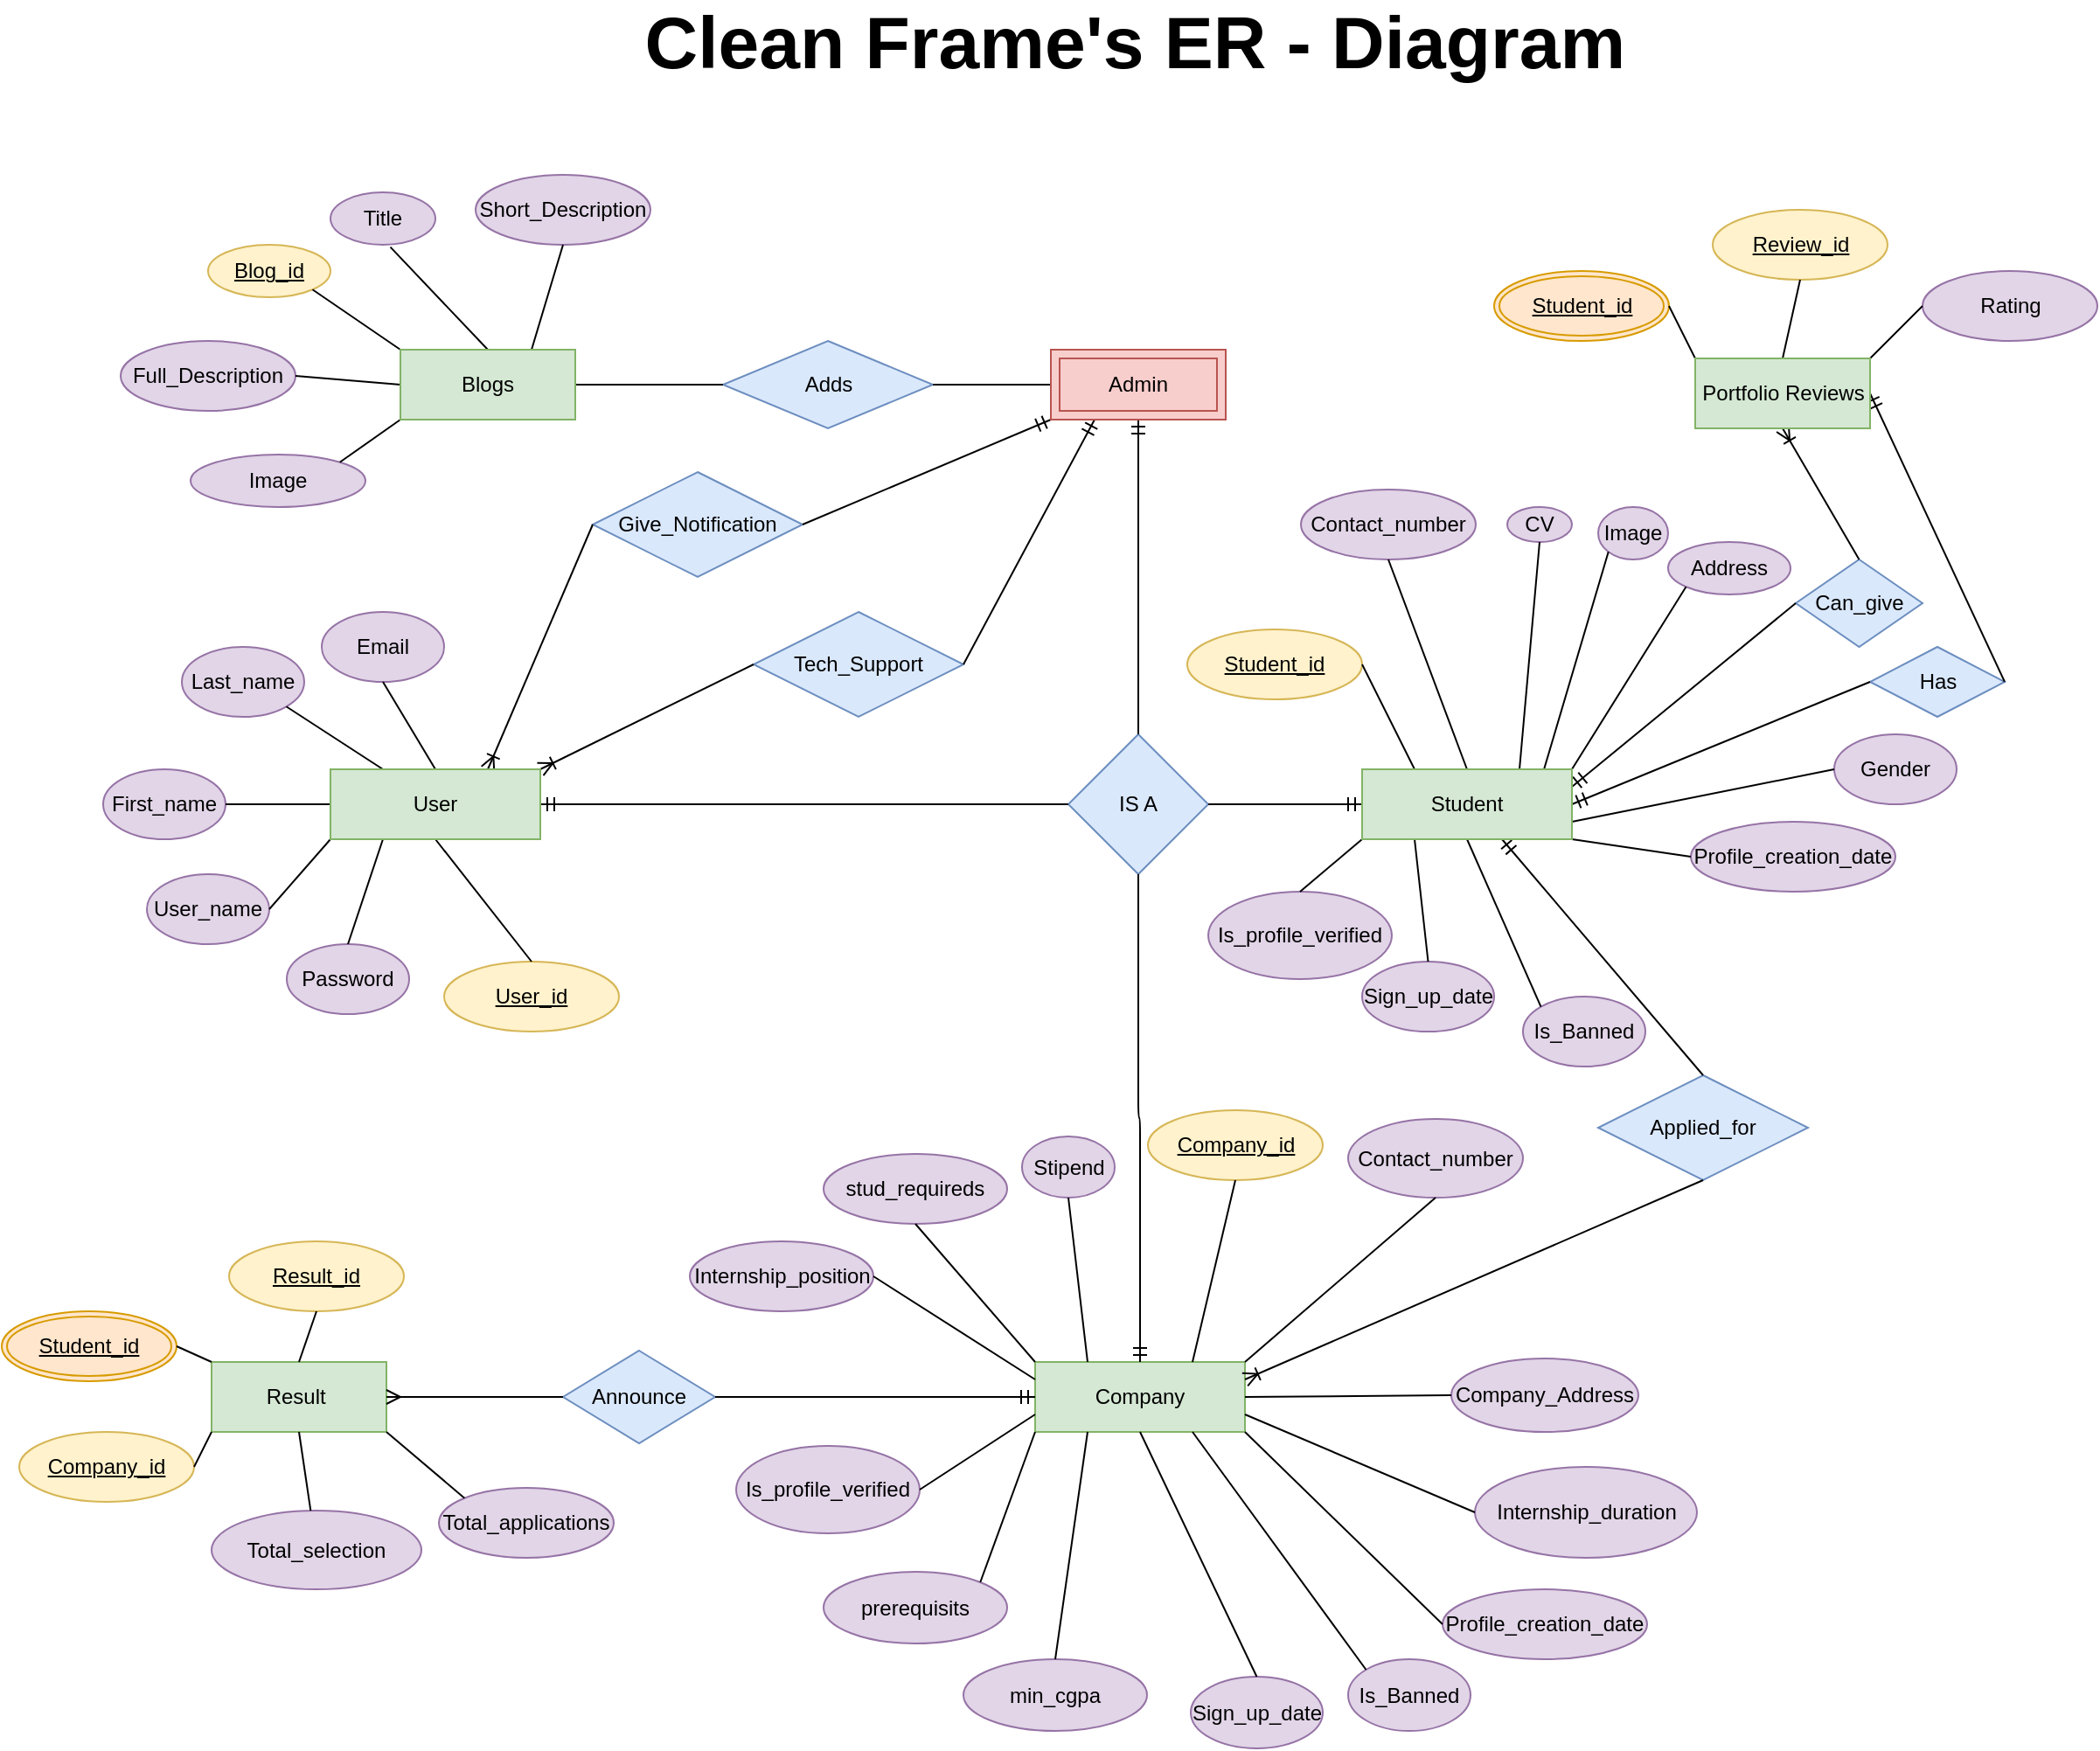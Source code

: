 <mxfile version="14.1.8" type="device"><diagram id="R2lEEEUBdFMjLlhIrx00" name="Page-1"><mxGraphModel dx="2554" dy="2108" grid="1" gridSize="10" guides="1" tooltips="1" connect="1" arrows="1" fold="1" page="1" pageScale="1" pageWidth="850" pageHeight="1100" math="0" shadow="0" extFonts="Permanent Marker^https://fonts.googleapis.com/css?family=Permanent+Marker"><root><mxCell id="0"/><mxCell id="1" parent="0"/><mxCell id="OG8lTHetp1HO0W27Ak0F-1" value="User" style="rounded=0;whiteSpace=wrap;html=1;" parent="1" vertex="1"><mxGeometry x="-90" y="200" width="120" height="40" as="geometry"/></mxCell><mxCell id="OG8lTHetp1HO0W27Ak0F-2" value="Student" style="rounded=0;whiteSpace=wrap;html=1;" parent="1" vertex="1"><mxGeometry x="500" y="200" width="120" height="40" as="geometry"/></mxCell><mxCell id="OG8lTHetp1HO0W27Ak0F-7" value="First_name" style="ellipse;whiteSpace=wrap;html=1;fillColor=#e1d5e7;strokeColor=#9673a6;" parent="1" vertex="1"><mxGeometry x="-220" y="200" width="70" height="40" as="geometry"/></mxCell><mxCell id="OG8lTHetp1HO0W27Ak0F-8" value="Last_name" style="ellipse;whiteSpace=wrap;html=1;fillColor=#e1d5e7;strokeColor=#9673a6;" parent="1" vertex="1"><mxGeometry x="-175" y="130" width="70" height="40" as="geometry"/></mxCell><mxCell id="OG8lTHetp1HO0W27Ak0F-9" value="User_name" style="ellipse;whiteSpace=wrap;html=1;fillColor=#e1d5e7;strokeColor=#9673a6;" parent="1" vertex="1"><mxGeometry x="-195" y="260" width="70" height="40" as="geometry"/></mxCell><mxCell id="OG8lTHetp1HO0W27Ak0F-10" value="Password" style="ellipse;whiteSpace=wrap;html=1;fillColor=#e1d5e7;strokeColor=#9673a6;" parent="1" vertex="1"><mxGeometry x="-115" y="300" width="70" height="40" as="geometry"/></mxCell><mxCell id="OG8lTHetp1HO0W27Ak0F-11" value="Email" style="ellipse;whiteSpace=wrap;html=1;fillColor=#e1d5e7;strokeColor=#9673a6;" parent="1" vertex="1"><mxGeometry x="-95" y="110" width="70" height="40" as="geometry"/></mxCell><mxCell id="OG8lTHetp1HO0W27Ak0F-12" value="IS A" style="rhombus;whiteSpace=wrap;html=1;fillColor=#dae8fc;strokeColor=#6c8ebf;" parent="1" vertex="1"><mxGeometry x="332" y="180" width="80" height="80" as="geometry"/></mxCell><mxCell id="OG8lTHetp1HO0W27Ak0F-14" value="" style="edgeStyle=entityRelationEdgeStyle;fontSize=12;html=1;endArrow=ERmandOne;entryX=1;entryY=0.5;entryDx=0;entryDy=0;exitX=0;exitY=0.5;exitDx=0;exitDy=0;" parent="1" source="OG8lTHetp1HO0W27Ak0F-12" target="OG8lTHetp1HO0W27Ak0F-1" edge="1"><mxGeometry width="100" height="100" relative="1" as="geometry"><mxPoint x="362" y="370" as="sourcePoint"/><mxPoint x="522" y="270" as="targetPoint"/></mxGeometry></mxCell><mxCell id="OG8lTHetp1HO0W27Ak0F-15" value="" style="edgeStyle=entityRelationEdgeStyle;fontSize=12;html=1;endArrow=ERmandOne;exitX=1;exitY=0.5;exitDx=0;exitDy=0;entryX=0;entryY=0.5;entryDx=0;entryDy=0;" parent="1" source="OG8lTHetp1HO0W27Ak0F-12" target="OG8lTHetp1HO0W27Ak0F-2" edge="1"><mxGeometry width="100" height="100" relative="1" as="geometry"><mxPoint x="445" y="220" as="sourcePoint"/><mxPoint x="555" y="270" as="targetPoint"/></mxGeometry></mxCell><mxCell id="OG8lTHetp1HO0W27Ak0F-16" value="Contact_number" style="ellipse;whiteSpace=wrap;html=1;fillColor=#e1d5e7;strokeColor=#9673a6;" parent="1" vertex="1"><mxGeometry x="465" y="40" width="100" height="40" as="geometry"/></mxCell><mxCell id="OG8lTHetp1HO0W27Ak0F-17" value="CV" style="ellipse;whiteSpace=wrap;html=1;fillColor=#e1d5e7;strokeColor=#9673a6;" parent="1" vertex="1"><mxGeometry x="583" y="50" width="37" height="20" as="geometry"/></mxCell><mxCell id="OG8lTHetp1HO0W27Ak0F-18" value="Image" style="ellipse;whiteSpace=wrap;html=1;fillColor=#e1d5e7;strokeColor=#9673a6;" parent="1" vertex="1"><mxGeometry x="635" y="50" width="40" height="30" as="geometry"/></mxCell><mxCell id="OG8lTHetp1HO0W27Ak0F-19" value="Address" style="ellipse;whiteSpace=wrap;html=1;fillColor=#e1d5e7;strokeColor=#9673a6;" parent="1" vertex="1"><mxGeometry x="675" y="70" width="70" height="30" as="geometry"/></mxCell><mxCell id="OG8lTHetp1HO0W27Ak0F-20" value="Gender" style="ellipse;whiteSpace=wrap;html=1;fillColor=#e1d5e7;strokeColor=#9673a6;" parent="1" vertex="1"><mxGeometry x="770" y="180" width="70" height="40" as="geometry"/></mxCell><mxCell id="OG8lTHetp1HO0W27Ak0F-21" value="Profile_creation_date" style="ellipse;whiteSpace=wrap;html=1;fillColor=#e1d5e7;strokeColor=#9673a6;" parent="1" vertex="1"><mxGeometry x="688" y="230" width="117" height="40" as="geometry"/></mxCell><mxCell id="OG8lTHetp1HO0W27Ak0F-22" value="Is_Banned" style="ellipse;whiteSpace=wrap;html=1;fillColor=#e1d5e7;strokeColor=#9673a6;" parent="1" vertex="1"><mxGeometry x="592" y="330" width="70" height="40" as="geometry"/></mxCell><mxCell id="OG8lTHetp1HO0W27Ak0F-23" value="Sign_up_date" style="ellipse;whiteSpace=wrap;html=1;fillColor=#e1d5e7;strokeColor=#9673a6;" parent="1" vertex="1"><mxGeometry x="500" y="310" width="75.5" height="40" as="geometry"/></mxCell><mxCell id="OG8lTHetp1HO0W27Ak0F-24" value="Is_profile_verified" style="ellipse;whiteSpace=wrap;html=1;fillColor=#e1d5e7;strokeColor=#9673a6;" parent="1" vertex="1"><mxGeometry x="412" y="270" width="105" height="50" as="geometry"/></mxCell><mxCell id="OG8lTHetp1HO0W27Ak0F-25" value="Company" style="rounded=0;whiteSpace=wrap;html=1;fillColor=#d5e8d4;strokeColor=#82b366;" parent="1" vertex="1"><mxGeometry x="313" y="539" width="120" height="40" as="geometry"/></mxCell><mxCell id="OG8lTHetp1HO0W27Ak0F-29" value="Contact_number" style="ellipse;whiteSpace=wrap;html=1;fillColor=#e1d5e7;strokeColor=#9673a6;" parent="1" vertex="1"><mxGeometry x="492" y="400" width="100" height="45" as="geometry"/></mxCell><mxCell id="OG8lTHetp1HO0W27Ak0F-31" value="Stipend" style="ellipse;whiteSpace=wrap;html=1;fillColor=#e1d5e7;strokeColor=#9673a6;" parent="1" vertex="1"><mxGeometry x="305.5" y="410" width="53" height="35" as="geometry"/></mxCell><mxCell id="OG8lTHetp1HO0W27Ak0F-32" value="Company_Address" style="ellipse;whiteSpace=wrap;html=1;fillColor=#e1d5e7;strokeColor=#9673a6;" parent="1" vertex="1"><mxGeometry x="551" y="537" width="107" height="42" as="geometry"/></mxCell><mxCell id="OG8lTHetp1HO0W27Ak0F-33" value="Internship_duration" style="ellipse;whiteSpace=wrap;html=1;fillColor=#e1d5e7;strokeColor=#9673a6;" parent="1" vertex="1"><mxGeometry x="564.5" y="599" width="127" height="52" as="geometry"/></mxCell><mxCell id="OG8lTHetp1HO0W27Ak0F-34" value="Profile_creation_date" style="ellipse;whiteSpace=wrap;html=1;fillColor=#e1d5e7;strokeColor=#9673a6;" parent="1" vertex="1"><mxGeometry x="546" y="669" width="117" height="40" as="geometry"/></mxCell><mxCell id="OG8lTHetp1HO0W27Ak0F-35" value="Is_Banned" style="ellipse;whiteSpace=wrap;html=1;fillColor=#e1d5e7;strokeColor=#9673a6;" parent="1" vertex="1"><mxGeometry x="492" y="709" width="70" height="41" as="geometry"/></mxCell><mxCell id="OG8lTHetp1HO0W27Ak0F-36" value="Sign_up_date" style="ellipse;whiteSpace=wrap;html=1;fillColor=#e1d5e7;strokeColor=#9673a6;" parent="1" vertex="1"><mxGeometry x="402" y="719" width="75.5" height="41" as="geometry"/></mxCell><mxCell id="OG8lTHetp1HO0W27Ak0F-37" value="Is_profile_verified" style="ellipse;whiteSpace=wrap;html=1;fillColor=#e1d5e7;strokeColor=#9673a6;" parent="1" vertex="1"><mxGeometry x="142" y="587" width="105" height="50" as="geometry"/></mxCell><mxCell id="OG8lTHetp1HO0W27Ak0F-38" value="" style="fontSize=12;html=1;endArrow=ERmandOne;exitX=0.5;exitY=1;exitDx=0;exitDy=0;entryX=0.5;entryY=0;entryDx=0;entryDy=0;edgeStyle=orthogonalEdgeStyle;" parent="1" source="OG8lTHetp1HO0W27Ak0F-12" target="OG8lTHetp1HO0W27Ak0F-25" edge="1"><mxGeometry width="100" height="100" relative="1" as="geometry"><mxPoint x="182" y="508" as="sourcePoint"/><mxPoint x="282" y="408" as="targetPoint"/></mxGeometry></mxCell><mxCell id="OG8lTHetp1HO0W27Ak0F-39" value="Internship_position" style="ellipse;whiteSpace=wrap;html=1;fillColor=#e1d5e7;strokeColor=#9673a6;" parent="1" vertex="1"><mxGeometry x="115.5" y="470" width="105" height="40" as="geometry"/></mxCell><mxCell id="OG8lTHetp1HO0W27Ak0F-40" value="min_cgpa" style="ellipse;whiteSpace=wrap;html=1;fillColor=#e1d5e7;strokeColor=#9673a6;" parent="1" vertex="1"><mxGeometry x="272" y="709" width="105" height="41" as="geometry"/></mxCell><mxCell id="OG8lTHetp1HO0W27Ak0F-41" value="stud_requireds" style="ellipse;whiteSpace=wrap;html=1;fillColor=#e1d5e7;strokeColor=#9673a6;" parent="1" vertex="1"><mxGeometry x="192" y="420" width="105" height="40" as="geometry"/></mxCell><mxCell id="OG8lTHetp1HO0W27Ak0F-42" value="prerequisits" style="ellipse;whiteSpace=wrap;html=1;fillColor=#e1d5e7;strokeColor=#9673a6;" parent="1" vertex="1"><mxGeometry x="192" y="659" width="105" height="41" as="geometry"/></mxCell><mxCell id="OG8lTHetp1HO0W27Ak0F-43" value="User_id" style="ellipse;whiteSpace=wrap;html=1;align=center;fontStyle=4;fillColor=#fff2cc;strokeColor=#d6b656;" parent="1" vertex="1"><mxGeometry x="-25" y="310" width="100" height="40" as="geometry"/></mxCell><mxCell id="OG8lTHetp1HO0W27Ak0F-44" value="Student_id" style="ellipse;whiteSpace=wrap;html=1;align=center;fontStyle=4;fillColor=#fff2cc;strokeColor=#d6b656;" parent="1" vertex="1"><mxGeometry x="400" y="120" width="100" height="40" as="geometry"/></mxCell><mxCell id="OG8lTHetp1HO0W27Ak0F-45" value="Company_id" style="ellipse;whiteSpace=wrap;html=1;align=center;fontStyle=4;fillColor=#fff2cc;strokeColor=#d6b656;" parent="1" vertex="1"><mxGeometry x="377.5" y="395" width="100" height="40" as="geometry"/></mxCell><mxCell id="oGJQmKfEqvaIlULkNAYD-1" value="" style="endArrow=none;html=1;exitX=0.5;exitY=1;exitDx=0;exitDy=0;entryX=0.5;entryY=0;entryDx=0;entryDy=0;" parent="1" source="OG8lTHetp1HO0W27Ak0F-11" target="OG8lTHetp1HO0W27Ak0F-1" edge="1"><mxGeometry width="50" height="50" relative="1" as="geometry"><mxPoint x="-165" y="480" as="sourcePoint"/><mxPoint x="-115" y="430" as="targetPoint"/></mxGeometry></mxCell><mxCell id="oGJQmKfEqvaIlULkNAYD-2" value="" style="endArrow=none;html=1;exitX=1;exitY=1;exitDx=0;exitDy=0;entryX=0.25;entryY=0;entryDx=0;entryDy=0;" parent="1" source="OG8lTHetp1HO0W27Ak0F-8" target="OG8lTHetp1HO0W27Ak0F-1" edge="1"><mxGeometry width="50" height="50" relative="1" as="geometry"><mxPoint x="-50" y="160" as="sourcePoint"/><mxPoint x="-5" y="210" as="targetPoint"/></mxGeometry></mxCell><mxCell id="oGJQmKfEqvaIlULkNAYD-3" value="" style="endArrow=none;html=1;entryX=0;entryY=0.5;entryDx=0;entryDy=0;" parent="1" source="OG8lTHetp1HO0W27Ak0F-7" target="OG8lTHetp1HO0W27Ak0F-1" edge="1"><mxGeometry width="50" height="50" relative="1" as="geometry"><mxPoint x="-145" y="215" as="sourcePoint"/><mxPoint x="5" y="220" as="targetPoint"/></mxGeometry></mxCell><mxCell id="oGJQmKfEqvaIlULkNAYD-4" value="" style="endArrow=none;html=1;exitX=1;exitY=0.5;exitDx=0;exitDy=0;entryX=0;entryY=1;entryDx=0;entryDy=0;" parent="1" source="OG8lTHetp1HO0W27Ak0F-9" target="OG8lTHetp1HO0W27Ak0F-1" edge="1"><mxGeometry width="50" height="50" relative="1" as="geometry"><mxPoint x="-30" y="180" as="sourcePoint"/><mxPoint x="15" y="230" as="targetPoint"/></mxGeometry></mxCell><mxCell id="oGJQmKfEqvaIlULkNAYD-5" value="" style="endArrow=none;html=1;exitX=0.5;exitY=0;exitDx=0;exitDy=0;entryX=0.25;entryY=1;entryDx=0;entryDy=0;" parent="1" source="OG8lTHetp1HO0W27Ak0F-10" target="OG8lTHetp1HO0W27Ak0F-1" edge="1"><mxGeometry width="50" height="50" relative="1" as="geometry"><mxPoint x="-20" y="190" as="sourcePoint"/><mxPoint x="25" y="240" as="targetPoint"/></mxGeometry></mxCell><mxCell id="oGJQmKfEqvaIlULkNAYD-6" value="" style="endArrow=none;html=1;exitX=0.5;exitY=1;exitDx=0;exitDy=0;entryX=0.5;entryY=0;entryDx=0;entryDy=0;" parent="1" source="OG8lTHetp1HO0W27Ak0F-1" target="OG8lTHetp1HO0W27Ak0F-43" edge="1"><mxGeometry width="50" height="50" relative="1" as="geometry"><mxPoint x="-10" y="200" as="sourcePoint"/><mxPoint x="35" y="250" as="targetPoint"/></mxGeometry></mxCell><mxCell id="oGJQmKfEqvaIlULkNAYD-7" value="" style="endArrow=none;html=1;exitX=1;exitY=0.5;exitDx=0;exitDy=0;entryX=0.25;entryY=0;entryDx=0;entryDy=0;" parent="1" source="OG8lTHetp1HO0W27Ak0F-44" target="OG8lTHetp1HO0W27Ak0F-2" edge="1"><mxGeometry width="50" height="50" relative="1" as="geometry"><mxPoint x="270" y="210" as="sourcePoint"/><mxPoint x="315" y="260" as="targetPoint"/></mxGeometry></mxCell><mxCell id="oGJQmKfEqvaIlULkNAYD-8" value="" style="endArrow=none;html=1;exitX=0.5;exitY=1;exitDx=0;exitDy=0;entryX=0.5;entryY=0;entryDx=0;entryDy=0;" parent="1" source="OG8lTHetp1HO0W27Ak0F-16" target="OG8lTHetp1HO0W27Ak0F-2" edge="1"><mxGeometry width="50" height="50" relative="1" as="geometry"><mxPoint x="280" y="220" as="sourcePoint"/><mxPoint x="325" y="270" as="targetPoint"/></mxGeometry></mxCell><mxCell id="oGJQmKfEqvaIlULkNAYD-9" value="" style="endArrow=none;html=1;exitX=0.5;exitY=1;exitDx=0;exitDy=0;entryX=0.75;entryY=0;entryDx=0;entryDy=0;" parent="1" source="OG8lTHetp1HO0W27Ak0F-17" target="OG8lTHetp1HO0W27Ak0F-2" edge="1"><mxGeometry width="50" height="50" relative="1" as="geometry"><mxPoint x="290" y="230" as="sourcePoint"/><mxPoint x="335" y="280" as="targetPoint"/></mxGeometry></mxCell><mxCell id="oGJQmKfEqvaIlULkNAYD-10" value="" style="endArrow=none;html=1;exitX=0;exitY=1;exitDx=0;exitDy=0;entryX=0.867;entryY=0;entryDx=0;entryDy=0;entryPerimeter=0;" parent="1" source="OG8lTHetp1HO0W27Ak0F-18" target="OG8lTHetp1HO0W27Ak0F-2" edge="1"><mxGeometry width="50" height="50" relative="1" as="geometry"><mxPoint x="300" y="240" as="sourcePoint"/><mxPoint x="345" y="290" as="targetPoint"/></mxGeometry></mxCell><mxCell id="oGJQmKfEqvaIlULkNAYD-11" value="" style="endArrow=none;html=1;exitX=0;exitY=1;exitDx=0;exitDy=0;entryX=1;entryY=0;entryDx=0;entryDy=0;" parent="1" source="OG8lTHetp1HO0W27Ak0F-19" target="OG8lTHetp1HO0W27Ak0F-2" edge="1"><mxGeometry width="50" height="50" relative="1" as="geometry"><mxPoint x="310" y="250" as="sourcePoint"/><mxPoint x="355" y="300" as="targetPoint"/></mxGeometry></mxCell><mxCell id="oGJQmKfEqvaIlULkNAYD-12" value="" style="endArrow=none;html=1;exitX=0;exitY=0.5;exitDx=0;exitDy=0;" parent="1" source="OG8lTHetp1HO0W27Ak0F-20" edge="1"><mxGeometry width="50" height="50" relative="1" as="geometry"><mxPoint x="320" y="260" as="sourcePoint"/><mxPoint x="620" y="230" as="targetPoint"/></mxGeometry></mxCell><mxCell id="oGJQmKfEqvaIlULkNAYD-13" value="" style="endArrow=none;html=1;exitX=0;exitY=0.5;exitDx=0;exitDy=0;entryX=1;entryY=1;entryDx=0;entryDy=0;" parent="1" source="OG8lTHetp1HO0W27Ak0F-21" target="OG8lTHetp1HO0W27Ak0F-2" edge="1"><mxGeometry width="50" height="50" relative="1" as="geometry"><mxPoint x="330" y="270" as="sourcePoint"/><mxPoint x="375" y="320" as="targetPoint"/></mxGeometry></mxCell><mxCell id="oGJQmKfEqvaIlULkNAYD-14" value="" style="endArrow=none;html=1;exitX=0;exitY=1;exitDx=0;exitDy=0;entryX=0.5;entryY=0;entryDx=0;entryDy=0;" parent="1" source="OG8lTHetp1HO0W27Ak0F-2" target="OG8lTHetp1HO0W27Ak0F-24" edge="1"><mxGeometry width="50" height="50" relative="1" as="geometry"><mxPoint x="340" y="280" as="sourcePoint"/><mxPoint x="495" y="260" as="targetPoint"/></mxGeometry></mxCell><mxCell id="oGJQmKfEqvaIlULkNAYD-15" value="" style="endArrow=none;html=1;exitX=0.25;exitY=1;exitDx=0;exitDy=0;entryX=0.5;entryY=0;entryDx=0;entryDy=0;" parent="1" source="OG8lTHetp1HO0W27Ak0F-2" target="OG8lTHetp1HO0W27Ak0F-23" edge="1"><mxGeometry width="50" height="50" relative="1" as="geometry"><mxPoint x="350" y="290" as="sourcePoint"/><mxPoint x="395" y="340" as="targetPoint"/></mxGeometry></mxCell><mxCell id="oGJQmKfEqvaIlULkNAYD-16" value="" style="endArrow=none;html=1;exitX=0.5;exitY=1;exitDx=0;exitDy=0;entryX=0;entryY=0;entryDx=0;entryDy=0;" parent="1" source="OG8lTHetp1HO0W27Ak0F-2" target="OG8lTHetp1HO0W27Ak0F-22" edge="1"><mxGeometry width="50" height="50" relative="1" as="geometry"><mxPoint x="360" y="300" as="sourcePoint"/><mxPoint x="405" y="350" as="targetPoint"/></mxGeometry></mxCell><mxCell id="oGJQmKfEqvaIlULkNAYD-17" value="" style="endArrow=none;html=1;entryX=0.5;entryY=1;entryDx=0;entryDy=0;exitX=0.75;exitY=0;exitDx=0;exitDy=0;" parent="1" source="OG8lTHetp1HO0W27Ak0F-25" target="OG8lTHetp1HO0W27Ak0F-45" edge="1"><mxGeometry width="50" height="50" relative="1" as="geometry"><mxPoint x="462" y="549" as="sourcePoint"/><mxPoint x="492" y="519" as="targetPoint"/></mxGeometry></mxCell><mxCell id="oGJQmKfEqvaIlULkNAYD-18" value="" style="endArrow=none;html=1;entryX=0.5;entryY=1;entryDx=0;entryDy=0;exitX=1;exitY=0;exitDx=0;exitDy=0;" parent="1" source="OG8lTHetp1HO0W27Ak0F-25" target="OG8lTHetp1HO0W27Ak0F-29" edge="1"><mxGeometry width="50" height="50" relative="1" as="geometry"><mxPoint x="472" y="559" as="sourcePoint"/><mxPoint x="502" y="529" as="targetPoint"/></mxGeometry></mxCell><mxCell id="oGJQmKfEqvaIlULkNAYD-19" value="" style="endArrow=none;html=1;entryX=0.5;entryY=1;entryDx=0;entryDy=0;exitX=0.25;exitY=0;exitDx=0;exitDy=0;" parent="1" source="OG8lTHetp1HO0W27Ak0F-25" target="OG8lTHetp1HO0W27Ak0F-31" edge="1"><mxGeometry width="50" height="50" relative="1" as="geometry"><mxPoint x="482" y="569" as="sourcePoint"/><mxPoint x="512" y="539" as="targetPoint"/></mxGeometry></mxCell><mxCell id="oGJQmKfEqvaIlULkNAYD-20" value="" style="endArrow=none;html=1;entryX=0;entryY=0.5;entryDx=0;entryDy=0;exitX=1;exitY=0.5;exitDx=0;exitDy=0;" parent="1" source="OG8lTHetp1HO0W27Ak0F-25" target="OG8lTHetp1HO0W27Ak0F-32" edge="1"><mxGeometry width="50" height="50" relative="1" as="geometry"><mxPoint x="492" y="579" as="sourcePoint"/><mxPoint x="522" y="549" as="targetPoint"/></mxGeometry></mxCell><mxCell id="oGJQmKfEqvaIlULkNAYD-21" value="" style="endArrow=none;html=1;entryX=0;entryY=0.5;entryDx=0;entryDy=0;exitX=1;exitY=0.75;exitDx=0;exitDy=0;" parent="1" source="OG8lTHetp1HO0W27Ak0F-25" target="OG8lTHetp1HO0W27Ak0F-33" edge="1"><mxGeometry width="50" height="50" relative="1" as="geometry"><mxPoint x="502" y="589" as="sourcePoint"/><mxPoint x="532" y="559" as="targetPoint"/></mxGeometry></mxCell><mxCell id="oGJQmKfEqvaIlULkNAYD-22" value="" style="endArrow=none;html=1;exitX=1;exitY=1;exitDx=0;exitDy=0;entryX=0;entryY=0.5;entryDx=0;entryDy=0;" parent="1" source="OG8lTHetp1HO0W27Ak0F-25" target="OG8lTHetp1HO0W27Ak0F-34" edge="1"><mxGeometry width="50" height="50" relative="1" as="geometry"><mxPoint x="512" y="599" as="sourcePoint"/><mxPoint x="542" y="569" as="targetPoint"/></mxGeometry></mxCell><mxCell id="oGJQmKfEqvaIlULkNAYD-23" value="" style="endArrow=none;html=1;exitX=0.75;exitY=1;exitDx=0;exitDy=0;entryX=0;entryY=0;entryDx=0;entryDy=0;" parent="1" source="OG8lTHetp1HO0W27Ak0F-25" target="OG8lTHetp1HO0W27Ak0F-35" edge="1"><mxGeometry width="50" height="50" relative="1" as="geometry"><mxPoint x="522" y="609" as="sourcePoint"/><mxPoint x="552" y="579" as="targetPoint"/></mxGeometry></mxCell><mxCell id="oGJQmKfEqvaIlULkNAYD-24" value="" style="endArrow=none;html=1;exitX=0.5;exitY=1;exitDx=0;exitDy=0;entryX=0.5;entryY=0;entryDx=0;entryDy=0;" parent="1" source="OG8lTHetp1HO0W27Ak0F-25" target="OG8lTHetp1HO0W27Ak0F-36" edge="1"><mxGeometry width="50" height="50" relative="1" as="geometry"><mxPoint x="532" y="619" as="sourcePoint"/><mxPoint x="562" y="589" as="targetPoint"/></mxGeometry></mxCell><mxCell id="oGJQmKfEqvaIlULkNAYD-25" value="" style="endArrow=none;html=1;entryX=0.25;entryY=1;entryDx=0;entryDy=0;exitX=0.5;exitY=0;exitDx=0;exitDy=0;" parent="1" source="OG8lTHetp1HO0W27Ak0F-40" target="OG8lTHetp1HO0W27Ak0F-25" edge="1"><mxGeometry width="50" height="50" relative="1" as="geometry"><mxPoint x="542" y="629" as="sourcePoint"/><mxPoint x="572" y="599" as="targetPoint"/></mxGeometry></mxCell><mxCell id="oGJQmKfEqvaIlULkNAYD-26" value="" style="endArrow=none;html=1;entryX=0;entryY=1;entryDx=0;entryDy=0;exitX=1;exitY=0;exitDx=0;exitDy=0;" parent="1" source="OG8lTHetp1HO0W27Ak0F-42" target="OG8lTHetp1HO0W27Ak0F-25" edge="1"><mxGeometry width="50" height="50" relative="1" as="geometry"><mxPoint x="552" y="639" as="sourcePoint"/><mxPoint x="582" y="609" as="targetPoint"/></mxGeometry></mxCell><mxCell id="oGJQmKfEqvaIlULkNAYD-27" value="" style="endArrow=none;html=1;exitX=0;exitY=0.75;exitDx=0;exitDy=0;entryX=1;entryY=0.5;entryDx=0;entryDy=0;" parent="1" source="OG8lTHetp1HO0W27Ak0F-25" target="OG8lTHetp1HO0W27Ak0F-37" edge="1"><mxGeometry width="50" height="50" relative="1" as="geometry"><mxPoint x="562" y="649" as="sourcePoint"/><mxPoint x="592" y="619" as="targetPoint"/></mxGeometry></mxCell><mxCell id="oGJQmKfEqvaIlULkNAYD-28" value="" style="endArrow=none;html=1;exitX=1;exitY=0.5;exitDx=0;exitDy=0;entryX=0;entryY=0.25;entryDx=0;entryDy=0;" parent="1" source="OG8lTHetp1HO0W27Ak0F-39" target="OG8lTHetp1HO0W27Ak0F-25" edge="1"><mxGeometry width="50" height="50" relative="1" as="geometry"><mxPoint x="572" y="659" as="sourcePoint"/><mxPoint x="602" y="629" as="targetPoint"/></mxGeometry></mxCell><mxCell id="oGJQmKfEqvaIlULkNAYD-29" value="" style="endArrow=none;html=1;exitX=0.5;exitY=1;exitDx=0;exitDy=0;entryX=0;entryY=0;entryDx=0;entryDy=0;" parent="1" source="OG8lTHetp1HO0W27Ak0F-41" target="OG8lTHetp1HO0W27Ak0F-25" edge="1"><mxGeometry width="50" height="50" relative="1" as="geometry"><mxPoint x="582" y="669" as="sourcePoint"/><mxPoint x="612" y="639" as="targetPoint"/></mxGeometry></mxCell><mxCell id="oGJQmKfEqvaIlULkNAYD-34" value="Portfolio Reviews" style="whiteSpace=wrap;html=1;align=center;" parent="1" vertex="1"><mxGeometry x="690.5" y="-35" width="100" height="40" as="geometry"/></mxCell><mxCell id="oGJQmKfEqvaIlULkNAYD-36" value="Result&amp;nbsp;" style="whiteSpace=wrap;html=1;align=center;fillColor=#d5e8d4;strokeColor=#82b366;" parent="1" vertex="1"><mxGeometry x="-158" y="539" width="100" height="40" as="geometry"/></mxCell><mxCell id="oGJQmKfEqvaIlULkNAYD-37" value="Blogs" style="whiteSpace=wrap;html=1;align=center;" parent="1" vertex="1"><mxGeometry x="-50" y="-40" width="100" height="40" as="geometry"/></mxCell><mxCell id="oGJQmKfEqvaIlULkNAYD-40" value="" style="fontSize=12;html=1;endArrow=ERmandOne;exitX=0.5;exitY=0;exitDx=0;exitDy=0;entryX=0.5;entryY=1;entryDx=0;entryDy=0;" parent="1" source="OG8lTHetp1HO0W27Ak0F-12" target="_L5jhp1MQ5PBcAVbm4kR-1" edge="1"><mxGeometry width="100" height="100" relative="1" as="geometry"><mxPoint x="40" y="40" as="sourcePoint"/><mxPoint x="372" as="targetPoint"/></mxGeometry></mxCell><mxCell id="oGJQmKfEqvaIlULkNAYD-43" value="Adds" style="shape=rhombus;perimeter=rhombusPerimeter;whiteSpace=wrap;html=1;align=center;fillColor=#dae8fc;strokeColor=#6c8ebf;" parent="1" vertex="1"><mxGeometry x="134.5" y="-45" width="120" height="50" as="geometry"/></mxCell><mxCell id="oGJQmKfEqvaIlULkNAYD-44" value="" style="endArrow=none;html=1;rounded=0;exitX=1;exitY=0.5;exitDx=0;exitDy=0;entryX=0;entryY=0.5;entryDx=0;entryDy=0;" parent="1" source="oGJQmKfEqvaIlULkNAYD-37" target="oGJQmKfEqvaIlULkNAYD-43" edge="1"><mxGeometry relative="1" as="geometry"><mxPoint x="-210" y="100" as="sourcePoint"/><mxPoint x="-50" y="100" as="targetPoint"/></mxGeometry></mxCell><mxCell id="oGJQmKfEqvaIlULkNAYD-46" value="" style="endArrow=none;html=1;rounded=0;exitX=1;exitY=0.5;exitDx=0;exitDy=0;entryX=0;entryY=0.5;entryDx=0;entryDy=0;" parent="1" source="oGJQmKfEqvaIlULkNAYD-43" target="_L5jhp1MQ5PBcAVbm4kR-1" edge="1"><mxGeometry relative="1" as="geometry"><mxPoint x="60" y="-10" as="sourcePoint"/><mxPoint x="310" y="-20" as="targetPoint"/></mxGeometry></mxCell><mxCell id="oGJQmKfEqvaIlULkNAYD-48" value="Blog_id" style="ellipse;whiteSpace=wrap;html=1;align=center;fontStyle=4;fillColor=#fff2cc;strokeColor=#d6b656;" parent="1" vertex="1"><mxGeometry x="-160" y="-100" width="70" height="30" as="geometry"/></mxCell><mxCell id="oGJQmKfEqvaIlULkNAYD-49" value="Title" style="ellipse;whiteSpace=wrap;html=1;align=center;fillColor=#e1d5e7;strokeColor=#9673a6;" parent="1" vertex="1"><mxGeometry x="-90" y="-130" width="60" height="30" as="geometry"/></mxCell><mxCell id="oGJQmKfEqvaIlULkNAYD-52" value="Short_Description" style="ellipse;whiteSpace=wrap;html=1;align=center;fillColor=#e1d5e7;strokeColor=#9673a6;" parent="1" vertex="1"><mxGeometry x="-7" y="-140" width="100" height="40" as="geometry"/></mxCell><mxCell id="oGJQmKfEqvaIlULkNAYD-53" value="Full_Description" style="ellipse;whiteSpace=wrap;html=1;align=center;fillColor=#e1d5e7;strokeColor=#9673a6;" parent="1" vertex="1"><mxGeometry x="-210" y="-45" width="100" height="40" as="geometry"/></mxCell><mxCell id="oGJQmKfEqvaIlULkNAYD-54" value="Image" style="ellipse;whiteSpace=wrap;html=1;align=center;fillColor=#e1d5e7;strokeColor=#9673a6;" parent="1" vertex="1"><mxGeometry x="-170" y="20" width="100" height="30" as="geometry"/></mxCell><mxCell id="oGJQmKfEqvaIlULkNAYD-55" value="" style="endArrow=none;html=1;rounded=0;exitX=0.5;exitY=1;exitDx=0;exitDy=0;entryX=0.75;entryY=0;entryDx=0;entryDy=0;" parent="1" source="oGJQmKfEqvaIlULkNAYD-52" target="oGJQmKfEqvaIlULkNAYD-37" edge="1"><mxGeometry relative="1" as="geometry"><mxPoint x="-70" y="-60" as="sourcePoint"/><mxPoint x="90" y="-60" as="targetPoint"/></mxGeometry></mxCell><mxCell id="oGJQmKfEqvaIlULkNAYD-56" value="" style="endArrow=none;html=1;rounded=0;exitX=0.571;exitY=1.043;exitDx=0;exitDy=0;exitPerimeter=0;entryX=0.5;entryY=0;entryDx=0;entryDy=0;" parent="1" source="oGJQmKfEqvaIlULkNAYD-49" target="oGJQmKfEqvaIlULkNAYD-37" edge="1"><mxGeometry relative="1" as="geometry"><mxPoint x="-80" y="-60" as="sourcePoint"/><mxPoint x="80" y="-60" as="targetPoint"/></mxGeometry></mxCell><mxCell id="oGJQmKfEqvaIlULkNAYD-57" value="" style="endArrow=none;html=1;rounded=0;exitX=1;exitY=1;exitDx=0;exitDy=0;entryX=0;entryY=0;entryDx=0;entryDy=0;" parent="1" source="oGJQmKfEqvaIlULkNAYD-48" target="oGJQmKfEqvaIlULkNAYD-37" edge="1"><mxGeometry relative="1" as="geometry"><mxPoint x="-160" y="-60" as="sourcePoint"/><mxPoint y="-60" as="targetPoint"/></mxGeometry></mxCell><mxCell id="oGJQmKfEqvaIlULkNAYD-58" value="" style="endArrow=none;html=1;rounded=0;exitX=1;exitY=0.5;exitDx=0;exitDy=0;entryX=0;entryY=0.5;entryDx=0;entryDy=0;" parent="1" source="oGJQmKfEqvaIlULkNAYD-53" target="oGJQmKfEqvaIlULkNAYD-37" edge="1"><mxGeometry relative="1" as="geometry"><mxPoint x="-210" y="10" as="sourcePoint"/><mxPoint x="-50" y="10" as="targetPoint"/></mxGeometry></mxCell><mxCell id="oGJQmKfEqvaIlULkNAYD-59" value="" style="endArrow=none;html=1;rounded=0;exitX=1;exitY=0;exitDx=0;exitDy=0;entryX=0;entryY=1;entryDx=0;entryDy=0;" parent="1" source="oGJQmKfEqvaIlULkNAYD-54" target="oGJQmKfEqvaIlULkNAYD-37" edge="1"><mxGeometry relative="1" as="geometry"><mxPoint x="-200" y="10" as="sourcePoint"/><mxPoint x="-40" y="10" as="targetPoint"/></mxGeometry></mxCell><mxCell id="oGJQmKfEqvaIlULkNAYD-61" value="Review_id" style="ellipse;whiteSpace=wrap;html=1;align=center;fontStyle=4;fillColor=#fff2cc;strokeColor=#d6b656;" parent="1" vertex="1"><mxGeometry x="700.5" y="-120" width="100" height="40" as="geometry"/></mxCell><mxCell id="oGJQmKfEqvaIlULkNAYD-63" value="&lt;u&gt;Student_id&lt;/u&gt;" style="ellipse;shape=doubleEllipse;margin=3;whiteSpace=wrap;html=1;align=center;fillColor=#ffe6cc;strokeColor=#d79b00;" parent="1" vertex="1"><mxGeometry x="575.5" y="-85" width="100" height="40" as="geometry"/></mxCell><mxCell id="oGJQmKfEqvaIlULkNAYD-64" value="Rating" style="ellipse;whiteSpace=wrap;html=1;align=center;fillColor=#e1d5e7;strokeColor=#9673a6;" parent="1" vertex="1"><mxGeometry x="820.5" y="-85" width="100" height="40" as="geometry"/></mxCell><mxCell id="oGJQmKfEqvaIlULkNAYD-65" value="Can_give" style="shape=rhombus;perimeter=rhombusPerimeter;whiteSpace=wrap;html=1;align=center;fillColor=#dae8fc;strokeColor=#6c8ebf;" parent="1" vertex="1"><mxGeometry x="748" y="80" width="72.5" height="50" as="geometry"/></mxCell><mxCell id="oGJQmKfEqvaIlULkNAYD-66" value="Has" style="shape=rhombus;perimeter=rhombusPerimeter;whiteSpace=wrap;html=1;align=center;fillColor=#dae8fc;strokeColor=#6c8ebf;" parent="1" vertex="1"><mxGeometry x="790.5" y="130" width="77" height="40" as="geometry"/></mxCell><mxCell id="oGJQmKfEqvaIlULkNAYD-67" value="" style="endArrow=none;html=1;rounded=0;exitX=0;exitY=0;exitDx=0;exitDy=0;entryX=1;entryY=0.5;entryDx=0;entryDy=0;" parent="1" source="oGJQmKfEqvaIlULkNAYD-34" target="oGJQmKfEqvaIlULkNAYD-63" edge="1"><mxGeometry relative="1" as="geometry"><mxPoint x="470.5" y="-165" as="sourcePoint"/><mxPoint x="630.5" y="-165" as="targetPoint"/></mxGeometry></mxCell><mxCell id="oGJQmKfEqvaIlULkNAYD-68" value="" style="endArrow=none;html=1;rounded=0;exitX=0.5;exitY=0;exitDx=0;exitDy=0;entryX=0.5;entryY=1;entryDx=0;entryDy=0;" parent="1" source="oGJQmKfEqvaIlULkNAYD-34" target="oGJQmKfEqvaIlULkNAYD-61" edge="1"><mxGeometry relative="1" as="geometry"><mxPoint x="350.5" y="-145" as="sourcePoint"/><mxPoint x="510.5" y="-145" as="targetPoint"/></mxGeometry></mxCell><mxCell id="oGJQmKfEqvaIlULkNAYD-69" value="" style="endArrow=none;html=1;rounded=0;exitX=1;exitY=0;exitDx=0;exitDy=0;entryX=0;entryY=0.5;entryDx=0;entryDy=0;" parent="1" source="oGJQmKfEqvaIlULkNAYD-34" target="oGJQmKfEqvaIlULkNAYD-64" edge="1"><mxGeometry relative="1" as="geometry"><mxPoint x="680.5" y="55" as="sourcePoint"/><mxPoint x="840.5" y="55" as="targetPoint"/></mxGeometry></mxCell><mxCell id="oGJQmKfEqvaIlULkNAYD-71" value="" style="fontSize=12;html=1;endArrow=ERmandOne;entryX=1;entryY=0.5;entryDx=0;entryDy=0;exitX=1;exitY=0.5;exitDx=0;exitDy=0;" parent="1" source="oGJQmKfEqvaIlULkNAYD-66" target="oGJQmKfEqvaIlULkNAYD-34" edge="1"><mxGeometry width="100" height="100" relative="1" as="geometry"><mxPoint x="852.5" y="100" as="sourcePoint"/><mxPoint x="930" y="70" as="targetPoint"/></mxGeometry></mxCell><mxCell id="oGJQmKfEqvaIlULkNAYD-72" value="" style="fontSize=12;html=1;endArrow=ERmandOne;entryX=1;entryY=0.25;entryDx=0;entryDy=0;exitX=0;exitY=0.5;exitDx=0;exitDy=0;" parent="1" source="oGJQmKfEqvaIlULkNAYD-65" target="OG8lTHetp1HO0W27Ak0F-2" edge="1"><mxGeometry width="100" height="100" relative="1" as="geometry"><mxPoint x="862.5" y="110" as="sourcePoint"/><mxPoint x="940" y="80" as="targetPoint"/></mxGeometry></mxCell><mxCell id="oGJQmKfEqvaIlULkNAYD-73" value="" style="fontSize=12;html=1;endArrow=ERmandOne;entryX=1;entryY=0.5;entryDx=0;entryDy=0;exitX=0;exitY=0.5;exitDx=0;exitDy=0;" parent="1" source="oGJQmKfEqvaIlULkNAYD-66" target="OG8lTHetp1HO0W27Ak0F-2" edge="1"><mxGeometry width="100" height="100" relative="1" as="geometry"><mxPoint x="872.5" y="120" as="sourcePoint"/><mxPoint x="950" y="90" as="targetPoint"/></mxGeometry></mxCell><mxCell id="oGJQmKfEqvaIlULkNAYD-74" value="" style="fontSize=12;html=1;endArrow=ERoneToMany;exitX=0.5;exitY=0;exitDx=0;exitDy=0;entryX=0.5;entryY=1;entryDx=0;entryDy=0;" parent="1" source="oGJQmKfEqvaIlULkNAYD-65" target="oGJQmKfEqvaIlULkNAYD-34" edge="1"><mxGeometry width="100" height="100" relative="1" as="geometry"><mxPoint x="613" y="15" as="sourcePoint"/><mxPoint x="800.5" y="105" as="targetPoint"/></mxGeometry></mxCell><mxCell id="oGJQmKfEqvaIlULkNAYD-75" value="Applied_for" style="shape=rhombus;perimeter=rhombusPerimeter;whiteSpace=wrap;html=1;align=center;fillColor=#dae8fc;strokeColor=#6c8ebf;" parent="1" vertex="1"><mxGeometry x="635" y="375" width="120" height="60" as="geometry"/></mxCell><mxCell id="oGJQmKfEqvaIlULkNAYD-76" value="" style="fontSize=12;html=1;endArrow=ERmandOne;exitX=0.5;exitY=0;exitDx=0;exitDy=0;" parent="1" source="oGJQmKfEqvaIlULkNAYD-75" edge="1"><mxGeometry width="100" height="100" relative="1" as="geometry"><mxPoint x="620" y="520" as="sourcePoint"/><mxPoint x="580" y="240" as="targetPoint"/></mxGeometry></mxCell><mxCell id="oGJQmKfEqvaIlULkNAYD-77" value="" style="fontSize=12;html=1;endArrow=ERoneToMany;exitX=0.5;exitY=1;exitDx=0;exitDy=0;entryX=1;entryY=0.25;entryDx=0;entryDy=0;" parent="1" source="oGJQmKfEqvaIlULkNAYD-75" target="OG8lTHetp1HO0W27Ak0F-25" edge="1"><mxGeometry width="100" height="100" relative="1" as="geometry"><mxPoint x="630" y="540" as="sourcePoint"/><mxPoint x="730" y="440" as="targetPoint"/></mxGeometry></mxCell><mxCell id="oGJQmKfEqvaIlULkNAYD-78" value="Announce" style="shape=rhombus;perimeter=rhombusPerimeter;whiteSpace=wrap;html=1;align=center;fillColor=#dae8fc;strokeColor=#6c8ebf;" parent="1" vertex="1"><mxGeometry x="43" y="532.5" width="87" height="53" as="geometry"/></mxCell><mxCell id="oGJQmKfEqvaIlULkNAYD-79" value="" style="edgeStyle=entityRelationEdgeStyle;fontSize=12;html=1;endArrow=ERmandOne;entryX=0;entryY=0.5;entryDx=0;entryDy=0;exitX=1;exitY=0.5;exitDx=0;exitDy=0;" parent="1" source="oGJQmKfEqvaIlULkNAYD-78" target="OG8lTHetp1HO0W27Ak0F-25" edge="1"><mxGeometry width="100" height="100" relative="1" as="geometry"><mxPoint x="-150" y="520" as="sourcePoint"/><mxPoint x="-50" y="420" as="targetPoint"/></mxGeometry></mxCell><mxCell id="oGJQmKfEqvaIlULkNAYD-80" value="" style="fontSize=12;html=1;endArrow=ERmany;entryX=1;entryY=0.5;entryDx=0;entryDy=0;exitX=0;exitY=0.5;exitDx=0;exitDy=0;" parent="1" source="oGJQmKfEqvaIlULkNAYD-78" target="oGJQmKfEqvaIlULkNAYD-36" edge="1"><mxGeometry width="100" height="100" relative="1" as="geometry"><mxPoint x="42" y="558" as="sourcePoint"/><mxPoint x="192" y="420" as="targetPoint"/></mxGeometry></mxCell><mxCell id="oGJQmKfEqvaIlULkNAYD-82" value="Result_id" style="ellipse;whiteSpace=wrap;html=1;align=center;fontStyle=4;fillColor=#fff2cc;strokeColor=#d6b656;" parent="1" vertex="1"><mxGeometry x="-148" y="470" width="100" height="40" as="geometry"/></mxCell><mxCell id="oGJQmKfEqvaIlULkNAYD-84" value="Company_id" style="ellipse;whiteSpace=wrap;html=1;align=center;fontStyle=4;fillColor=#fff2cc;strokeColor=#d6b656;" parent="1" vertex="1"><mxGeometry x="-268" y="579" width="100" height="40" as="geometry"/></mxCell><mxCell id="oGJQmKfEqvaIlULkNAYD-85" value="&lt;u&gt;Student_id&lt;/u&gt;" style="ellipse;shape=doubleEllipse;margin=3;whiteSpace=wrap;html=1;align=center;fillColor=#ffe6cc;strokeColor=#d79b00;" parent="1" vertex="1"><mxGeometry x="-278" y="510" width="100" height="40" as="geometry"/></mxCell><mxCell id="oGJQmKfEqvaIlULkNAYD-86" value="" style="endArrow=none;html=1;rounded=0;exitX=1;exitY=0.5;exitDx=0;exitDy=0;entryX=0;entryY=0;entryDx=0;entryDy=0;" parent="1" source="oGJQmKfEqvaIlULkNAYD-85" target="oGJQmKfEqvaIlULkNAYD-36" edge="1"><mxGeometry relative="1" as="geometry"><mxPoint x="-388" y="640" as="sourcePoint"/><mxPoint x="-228" y="640" as="targetPoint"/></mxGeometry></mxCell><mxCell id="oGJQmKfEqvaIlULkNAYD-87" value="" style="endArrow=none;html=1;rounded=0;exitX=0.5;exitY=1;exitDx=0;exitDy=0;entryX=0.5;entryY=0;entryDx=0;entryDy=0;" parent="1" source="oGJQmKfEqvaIlULkNAYD-82" target="oGJQmKfEqvaIlULkNAYD-36" edge="1"><mxGeometry relative="1" as="geometry"><mxPoint x="-388" y="600" as="sourcePoint"/><mxPoint x="-228" y="600" as="targetPoint"/></mxGeometry></mxCell><mxCell id="oGJQmKfEqvaIlULkNAYD-88" value="" style="endArrow=none;html=1;rounded=0;exitX=1;exitY=0.5;exitDx=0;exitDy=0;entryX=0;entryY=1;entryDx=0;entryDy=0;" parent="1" source="oGJQmKfEqvaIlULkNAYD-84" target="oGJQmKfEqvaIlULkNAYD-36" edge="1"><mxGeometry relative="1" as="geometry"><mxPoint x="-318" y="670" as="sourcePoint"/><mxPoint x="-158" y="670" as="targetPoint"/></mxGeometry></mxCell><mxCell id="oGJQmKfEqvaIlULkNAYD-90" value="Total_selection" style="ellipse;whiteSpace=wrap;html=1;align=center;fillColor=#e1d5e7;strokeColor=#9673a6;" parent="1" vertex="1"><mxGeometry x="-158" y="624" width="120" height="45" as="geometry"/></mxCell><mxCell id="oGJQmKfEqvaIlULkNAYD-91" value="" style="endArrow=none;html=1;rounded=0;exitX=0.5;exitY=1;exitDx=0;exitDy=0;" parent="1" source="oGJQmKfEqvaIlULkNAYD-36" target="oGJQmKfEqvaIlULkNAYD-90" edge="1"><mxGeometry relative="1" as="geometry"><mxPoint x="-468" y="540" as="sourcePoint"/><mxPoint x="-308" y="540" as="targetPoint"/></mxGeometry></mxCell><mxCell id="oGJQmKfEqvaIlULkNAYD-92" value="Total_applications" style="ellipse;whiteSpace=wrap;html=1;align=center;fillColor=#e1d5e7;strokeColor=#9673a6;" parent="1" vertex="1"><mxGeometry x="-28" y="611" width="100" height="40" as="geometry"/></mxCell><mxCell id="oGJQmKfEqvaIlULkNAYD-93" value="" style="endArrow=none;html=1;rounded=0;exitX=1;exitY=1;exitDx=0;exitDy=0;entryX=0;entryY=0;entryDx=0;entryDy=0;" parent="1" source="oGJQmKfEqvaIlULkNAYD-36" target="oGJQmKfEqvaIlULkNAYD-92" edge="1"><mxGeometry relative="1" as="geometry"><mxPoint x="-248" y="760" as="sourcePoint"/><mxPoint x="-88" y="760" as="targetPoint"/></mxGeometry></mxCell><mxCell id="oGJQmKfEqvaIlULkNAYD-94" value="Give_Notification" style="shape=rhombus;perimeter=rhombusPerimeter;whiteSpace=wrap;html=1;align=center;fillColor=#dae8fc;strokeColor=#6c8ebf;" parent="1" vertex="1"><mxGeometry x="60" y="30" width="120" height="60" as="geometry"/></mxCell><mxCell id="oGJQmKfEqvaIlULkNAYD-95" value="" style="fontSize=12;html=1;endArrow=ERmandOne;exitX=1;exitY=0.5;exitDx=0;exitDy=0;entryX=0;entryY=1;entryDx=0;entryDy=0;" parent="1" source="oGJQmKfEqvaIlULkNAYD-94" target="_L5jhp1MQ5PBcAVbm4kR-1" edge="1"><mxGeometry width="100" height="100" relative="1" as="geometry"><mxPoint x="40" y="250" as="sourcePoint"/><mxPoint x="300" as="targetPoint"/></mxGeometry></mxCell><mxCell id="oGJQmKfEqvaIlULkNAYD-96" value="" style="fontSize=12;html=1;endArrow=ERoneToMany;entryX=0.75;entryY=0;entryDx=0;entryDy=0;exitX=0;exitY=0.5;exitDx=0;exitDy=0;" parent="1" source="oGJQmKfEqvaIlULkNAYD-94" target="OG8lTHetp1HO0W27Ak0F-1" edge="1"><mxGeometry width="100" height="100" relative="1" as="geometry"><mxPoint x="110" y="230" as="sourcePoint"/><mxPoint x="210" y="130" as="targetPoint"/></mxGeometry></mxCell><mxCell id="oGJQmKfEqvaIlULkNAYD-97" value="Tech_Support" style="shape=rhombus;perimeter=rhombusPerimeter;whiteSpace=wrap;html=1;align=center;fillColor=#dae8fc;strokeColor=#6c8ebf;" parent="1" vertex="1"><mxGeometry x="152" y="110" width="120" height="60" as="geometry"/></mxCell><mxCell id="oGJQmKfEqvaIlULkNAYD-98" value="" style="fontSize=12;html=1;endArrow=ERmandOne;exitX=1;exitY=0.5;exitDx=0;exitDy=0;entryX=0.25;entryY=1;entryDx=0;entryDy=0;" parent="1" source="oGJQmKfEqvaIlULkNAYD-97" target="_L5jhp1MQ5PBcAVbm4kR-1" edge="1"><mxGeometry width="100" height="100" relative="1" as="geometry"><mxPoint x="60" y="210" as="sourcePoint"/><mxPoint x="330" y="30" as="targetPoint"/></mxGeometry></mxCell><mxCell id="oGJQmKfEqvaIlULkNAYD-100" value="" style="fontSize=12;html=1;endArrow=ERoneToMany;entryX=1;entryY=0;entryDx=0;entryDy=0;exitX=0;exitY=0.5;exitDx=0;exitDy=0;" parent="1" source="oGJQmKfEqvaIlULkNAYD-97" target="OG8lTHetp1HO0W27Ak0F-1" edge="1"><mxGeometry width="100" height="100" relative="1" as="geometry"><mxPoint x="90" y="210" as="sourcePoint"/><mxPoint x="190" y="110" as="targetPoint"/></mxGeometry></mxCell><mxCell id="oGJQmKfEqvaIlULkNAYD-101" value="&lt;font style=&quot;font-size: 42px&quot;&gt;&lt;b&gt;Clean Frame's ER - Diagram&amp;nbsp;&lt;/b&gt;&lt;/font&gt;" style="text;html=1;strokeColor=none;fillColor=none;align=center;verticalAlign=middle;whiteSpace=wrap;rounded=0;" parent="1" vertex="1"><mxGeometry x="75.5" y="-240" width="600" height="50" as="geometry"/></mxCell><mxCell id="_L5jhp1MQ5PBcAVbm4kR-1" value="Admin" style="shape=ext;margin=3;double=1;whiteSpace=wrap;html=1;align=center;fillColor=#f8cecc;strokeColor=#b85450;" parent="1" vertex="1"><mxGeometry x="322" y="-40" width="100" height="40" as="geometry"/></mxCell><mxCell id="4D0mpQgNLdQxSCPBfDUR-1" value="Blogs" style="whiteSpace=wrap;html=1;align=center;" vertex="1" parent="1"><mxGeometry x="-50" y="-40" width="100" height="40" as="geometry"/></mxCell><mxCell id="4D0mpQgNLdQxSCPBfDUR-2" value="Blogs" style="whiteSpace=wrap;html=1;align=center;fillColor=#d5e8d4;strokeColor=#82b366;" vertex="1" parent="1"><mxGeometry x="-50" y="-40" width="100" height="40" as="geometry"/></mxCell><mxCell id="4D0mpQgNLdQxSCPBfDUR-3" value="Portfolio Reviews" style="whiteSpace=wrap;html=1;align=center;fillColor=#d5e8d4;strokeColor=#82b366;" vertex="1" parent="1"><mxGeometry x="690.5" y="-35" width="100" height="40" as="geometry"/></mxCell><mxCell id="4D0mpQgNLdQxSCPBfDUR-4" value="Student" style="rounded=0;whiteSpace=wrap;html=1;fillColor=#d5e8d4;strokeColor=#82b366;" vertex="1" parent="1"><mxGeometry x="500" y="200" width="120" height="40" as="geometry"/></mxCell><mxCell id="4D0mpQgNLdQxSCPBfDUR-5" value="User" style="rounded=0;whiteSpace=wrap;html=1;fillColor=#d5e8d4;strokeColor=#82b366;" vertex="1" parent="1"><mxGeometry x="-90" y="200" width="120" height="40" as="geometry"/></mxCell></root></mxGraphModel></diagram></mxfile>